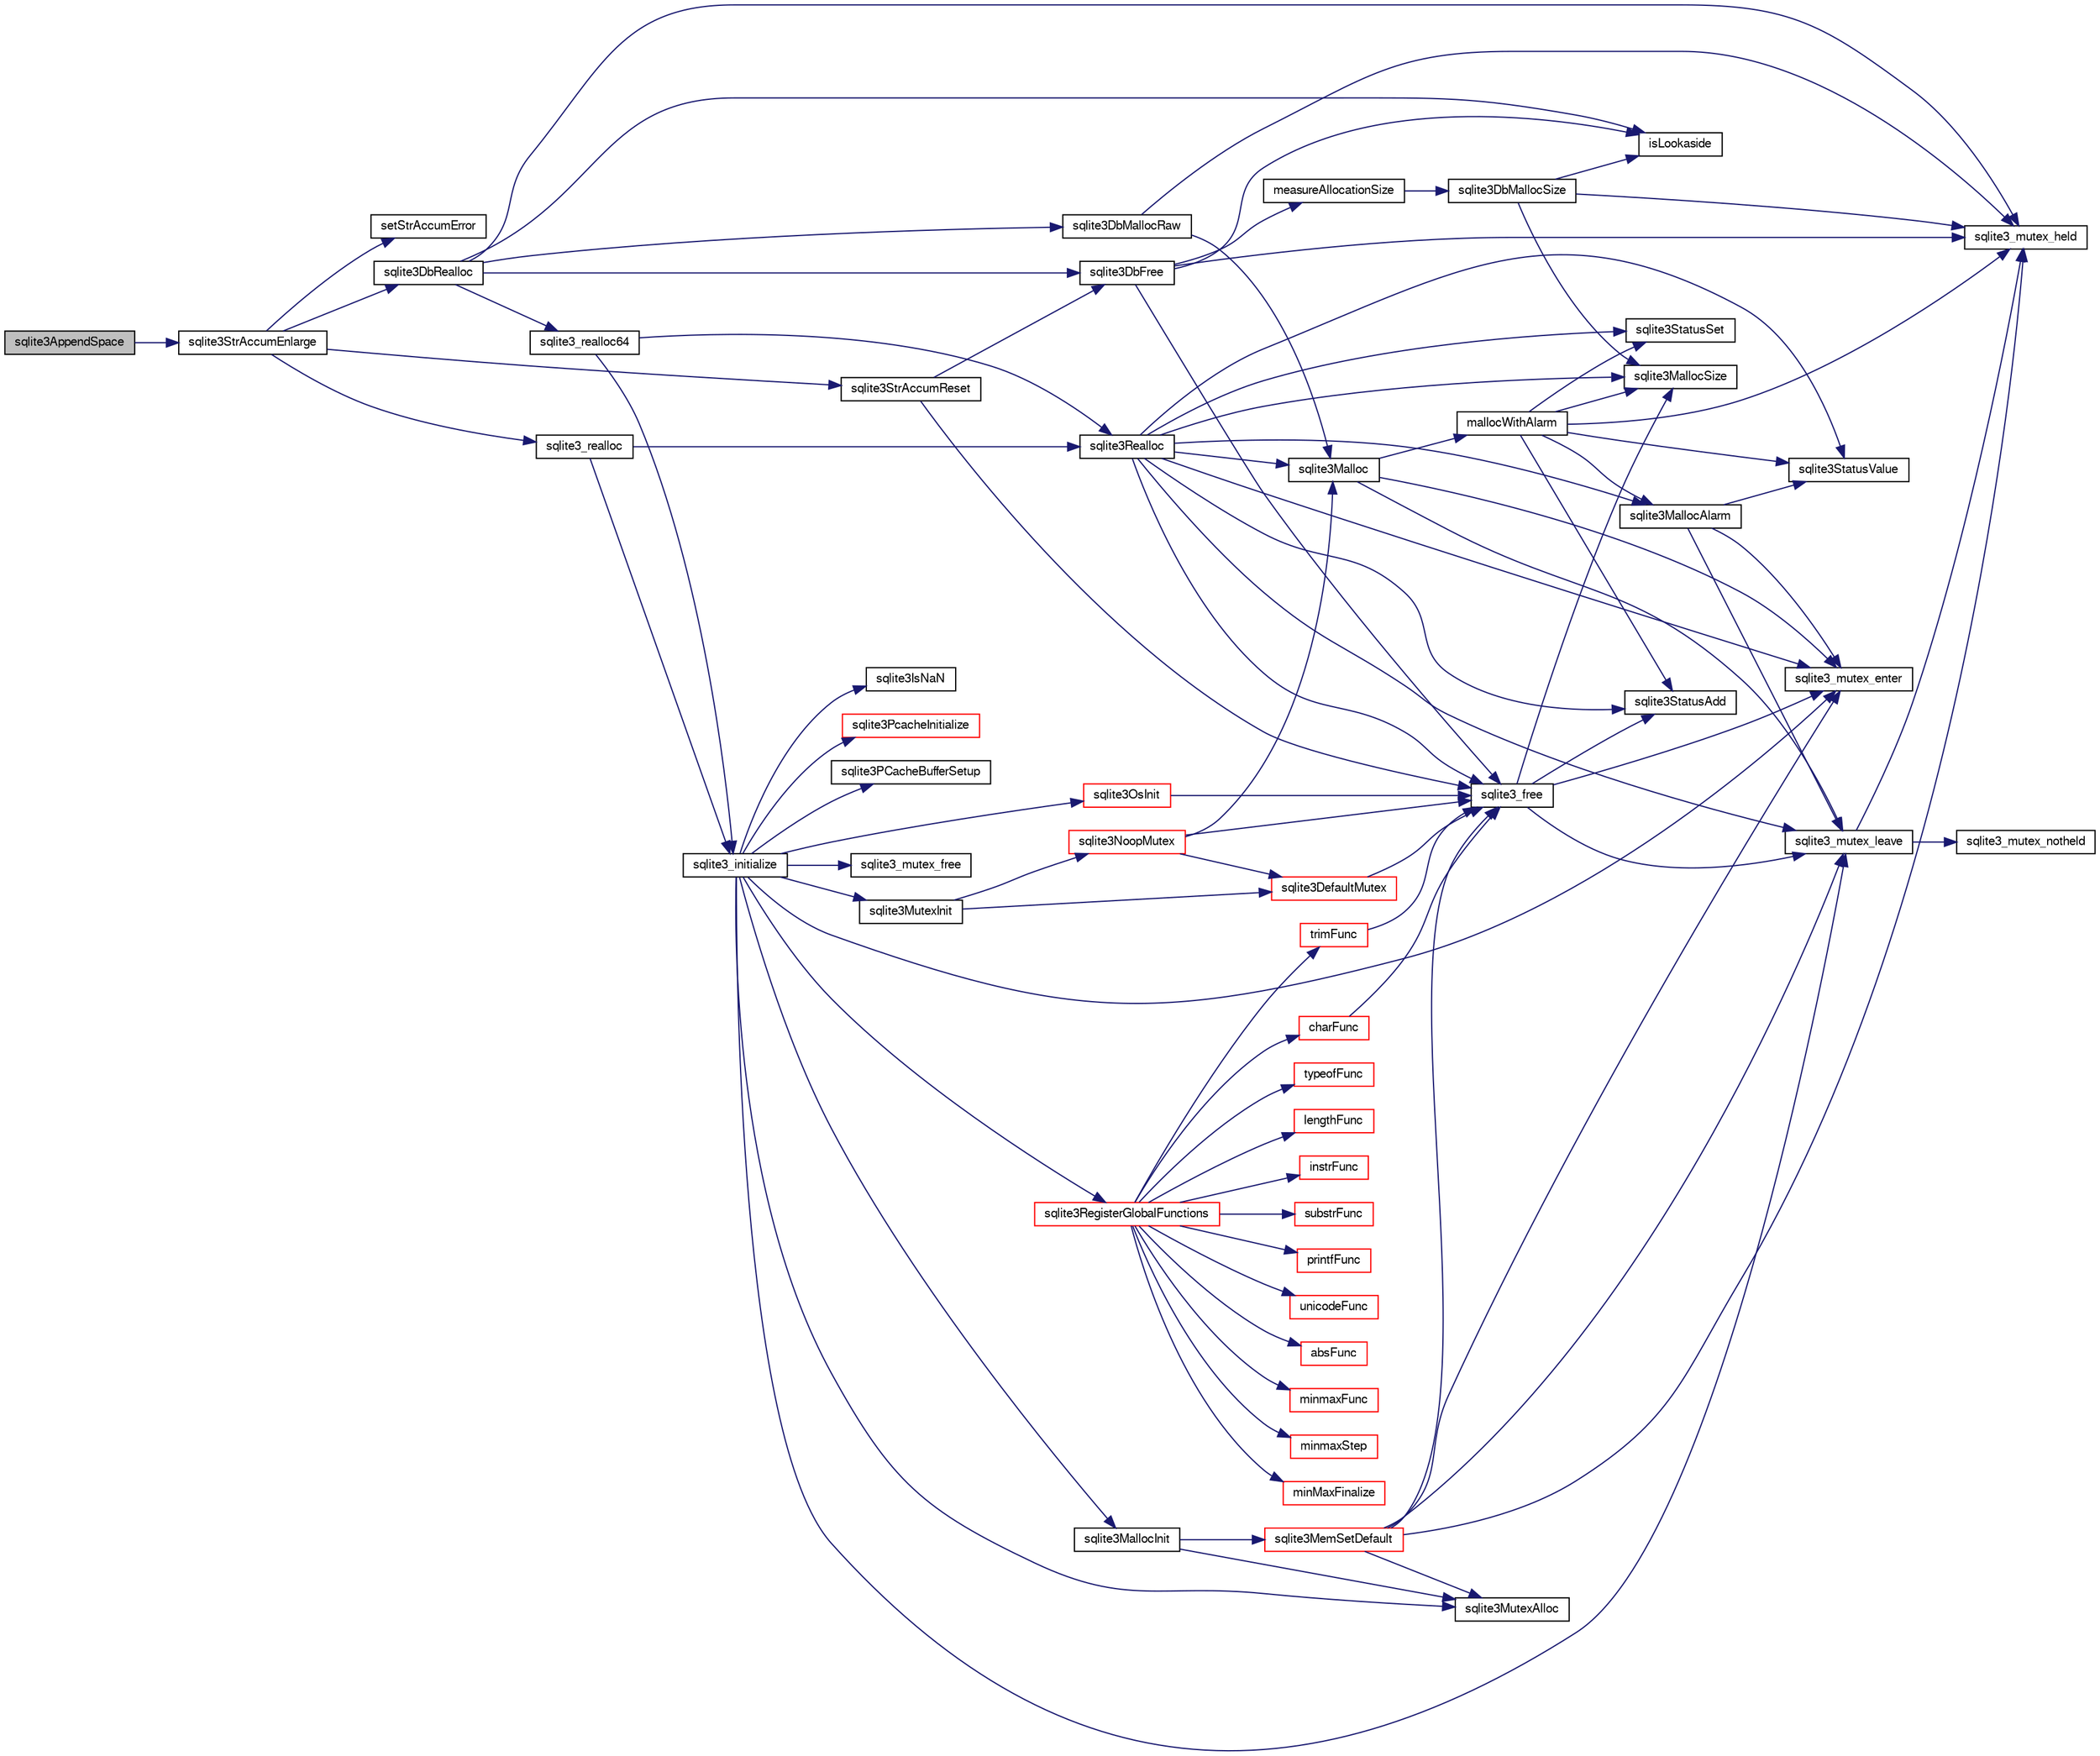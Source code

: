 digraph "sqlite3AppendSpace"
{
  edge [fontname="FreeSans",fontsize="10",labelfontname="FreeSans",labelfontsize="10"];
  node [fontname="FreeSans",fontsize="10",shape=record];
  rankdir="LR";
  Node419380 [label="sqlite3AppendSpace",height=0.2,width=0.4,color="black", fillcolor="grey75", style="filled", fontcolor="black"];
  Node419380 -> Node419381 [color="midnightblue",fontsize="10",style="solid",fontname="FreeSans"];
  Node419381 [label="sqlite3StrAccumEnlarge",height=0.2,width=0.4,color="black", fillcolor="white", style="filled",URL="$sqlite3_8c.html#a38976500a97c69d65086eeccca82dd96"];
  Node419381 -> Node419382 [color="midnightblue",fontsize="10",style="solid",fontname="FreeSans"];
  Node419382 [label="setStrAccumError",height=0.2,width=0.4,color="black", fillcolor="white", style="filled",URL="$sqlite3_8c.html#a3dc479a1fc8ba1ab8edfe51f8a0b102c"];
  Node419381 -> Node419383 [color="midnightblue",fontsize="10",style="solid",fontname="FreeSans"];
  Node419383 [label="sqlite3StrAccumReset",height=0.2,width=0.4,color="black", fillcolor="white", style="filled",URL="$sqlite3_8c.html#ad7e70f4ec9d2fa3a63a371e2c7c555d8"];
  Node419383 -> Node419384 [color="midnightblue",fontsize="10",style="solid",fontname="FreeSans"];
  Node419384 [label="sqlite3DbFree",height=0.2,width=0.4,color="black", fillcolor="white", style="filled",URL="$sqlite3_8c.html#ac70ab821a6607b4a1b909582dc37a069"];
  Node419384 -> Node419385 [color="midnightblue",fontsize="10",style="solid",fontname="FreeSans"];
  Node419385 [label="sqlite3_mutex_held",height=0.2,width=0.4,color="black", fillcolor="white", style="filled",URL="$sqlite3_8c.html#acf77da68932b6bc163c5e68547ecc3e7"];
  Node419384 -> Node419386 [color="midnightblue",fontsize="10",style="solid",fontname="FreeSans"];
  Node419386 [label="measureAllocationSize",height=0.2,width=0.4,color="black", fillcolor="white", style="filled",URL="$sqlite3_8c.html#a45731e644a22fdb756e2b6337224217a"];
  Node419386 -> Node419387 [color="midnightblue",fontsize="10",style="solid",fontname="FreeSans"];
  Node419387 [label="sqlite3DbMallocSize",height=0.2,width=0.4,color="black", fillcolor="white", style="filled",URL="$sqlite3_8c.html#aa397e5a8a03495203a0767abf0a71f86"];
  Node419387 -> Node419388 [color="midnightblue",fontsize="10",style="solid",fontname="FreeSans"];
  Node419388 [label="sqlite3MallocSize",height=0.2,width=0.4,color="black", fillcolor="white", style="filled",URL="$sqlite3_8c.html#acf5d2a5f35270bafb050bd2def576955"];
  Node419387 -> Node419385 [color="midnightblue",fontsize="10",style="solid",fontname="FreeSans"];
  Node419387 -> Node419389 [color="midnightblue",fontsize="10",style="solid",fontname="FreeSans"];
  Node419389 [label="isLookaside",height=0.2,width=0.4,color="black", fillcolor="white", style="filled",URL="$sqlite3_8c.html#a770fa05ff9717b75e16f4d968a77b897"];
  Node419384 -> Node419389 [color="midnightblue",fontsize="10",style="solid",fontname="FreeSans"];
  Node419384 -> Node419390 [color="midnightblue",fontsize="10",style="solid",fontname="FreeSans"];
  Node419390 [label="sqlite3_free",height=0.2,width=0.4,color="black", fillcolor="white", style="filled",URL="$sqlite3_8c.html#a6552349e36a8a691af5487999ab09519"];
  Node419390 -> Node419391 [color="midnightblue",fontsize="10",style="solid",fontname="FreeSans"];
  Node419391 [label="sqlite3_mutex_enter",height=0.2,width=0.4,color="black", fillcolor="white", style="filled",URL="$sqlite3_8c.html#a1c12cde690bd89f104de5cbad12a6bf5"];
  Node419390 -> Node419392 [color="midnightblue",fontsize="10",style="solid",fontname="FreeSans"];
  Node419392 [label="sqlite3StatusAdd",height=0.2,width=0.4,color="black", fillcolor="white", style="filled",URL="$sqlite3_8c.html#afa029f93586aeab4cc85360905dae9cd"];
  Node419390 -> Node419388 [color="midnightblue",fontsize="10",style="solid",fontname="FreeSans"];
  Node419390 -> Node419393 [color="midnightblue",fontsize="10",style="solid",fontname="FreeSans"];
  Node419393 [label="sqlite3_mutex_leave",height=0.2,width=0.4,color="black", fillcolor="white", style="filled",URL="$sqlite3_8c.html#a5838d235601dbd3c1fa993555c6bcc93"];
  Node419393 -> Node419385 [color="midnightblue",fontsize="10",style="solid",fontname="FreeSans"];
  Node419393 -> Node419394 [color="midnightblue",fontsize="10",style="solid",fontname="FreeSans"];
  Node419394 [label="sqlite3_mutex_notheld",height=0.2,width=0.4,color="black", fillcolor="white", style="filled",URL="$sqlite3_8c.html#a83967c837c1c000d3b5adcfaa688f5dc"];
  Node419383 -> Node419390 [color="midnightblue",fontsize="10",style="solid",fontname="FreeSans"];
  Node419381 -> Node419395 [color="midnightblue",fontsize="10",style="solid",fontname="FreeSans"];
  Node419395 [label="sqlite3DbRealloc",height=0.2,width=0.4,color="black", fillcolor="white", style="filled",URL="$sqlite3_8c.html#ae028f4902a9d29bcaf310ff289ee87dc"];
  Node419395 -> Node419385 [color="midnightblue",fontsize="10",style="solid",fontname="FreeSans"];
  Node419395 -> Node419396 [color="midnightblue",fontsize="10",style="solid",fontname="FreeSans"];
  Node419396 [label="sqlite3DbMallocRaw",height=0.2,width=0.4,color="black", fillcolor="white", style="filled",URL="$sqlite3_8c.html#abbe8be0cf7175e11ddc3e2218fad924e"];
  Node419396 -> Node419385 [color="midnightblue",fontsize="10",style="solid",fontname="FreeSans"];
  Node419396 -> Node419397 [color="midnightblue",fontsize="10",style="solid",fontname="FreeSans"];
  Node419397 [label="sqlite3Malloc",height=0.2,width=0.4,color="black", fillcolor="white", style="filled",URL="$sqlite3_8c.html#a361a2eaa846b1885f123abe46f5d8b2b"];
  Node419397 -> Node419391 [color="midnightblue",fontsize="10",style="solid",fontname="FreeSans"];
  Node419397 -> Node419398 [color="midnightblue",fontsize="10",style="solid",fontname="FreeSans"];
  Node419398 [label="mallocWithAlarm",height=0.2,width=0.4,color="black", fillcolor="white", style="filled",URL="$sqlite3_8c.html#ab070d5cf8e48ec8a6a43cf025d48598b"];
  Node419398 -> Node419385 [color="midnightblue",fontsize="10",style="solid",fontname="FreeSans"];
  Node419398 -> Node419399 [color="midnightblue",fontsize="10",style="solid",fontname="FreeSans"];
  Node419399 [label="sqlite3StatusSet",height=0.2,width=0.4,color="black", fillcolor="white", style="filled",URL="$sqlite3_8c.html#afec7586c01fcb5ea17dc9d7725a589d9"];
  Node419398 -> Node419400 [color="midnightblue",fontsize="10",style="solid",fontname="FreeSans"];
  Node419400 [label="sqlite3StatusValue",height=0.2,width=0.4,color="black", fillcolor="white", style="filled",URL="$sqlite3_8c.html#a30b8ac296c6e200c1fa57708d52c6ef6"];
  Node419398 -> Node419401 [color="midnightblue",fontsize="10",style="solid",fontname="FreeSans"];
  Node419401 [label="sqlite3MallocAlarm",height=0.2,width=0.4,color="black", fillcolor="white", style="filled",URL="$sqlite3_8c.html#ada66988e8471d1198f3219c062377508"];
  Node419401 -> Node419400 [color="midnightblue",fontsize="10",style="solid",fontname="FreeSans"];
  Node419401 -> Node419393 [color="midnightblue",fontsize="10",style="solid",fontname="FreeSans"];
  Node419401 -> Node419391 [color="midnightblue",fontsize="10",style="solid",fontname="FreeSans"];
  Node419398 -> Node419388 [color="midnightblue",fontsize="10",style="solid",fontname="FreeSans"];
  Node419398 -> Node419392 [color="midnightblue",fontsize="10",style="solid",fontname="FreeSans"];
  Node419397 -> Node419393 [color="midnightblue",fontsize="10",style="solid",fontname="FreeSans"];
  Node419395 -> Node419389 [color="midnightblue",fontsize="10",style="solid",fontname="FreeSans"];
  Node419395 -> Node419384 [color="midnightblue",fontsize="10",style="solid",fontname="FreeSans"];
  Node419395 -> Node419402 [color="midnightblue",fontsize="10",style="solid",fontname="FreeSans"];
  Node419402 [label="sqlite3_realloc64",height=0.2,width=0.4,color="black", fillcolor="white", style="filled",URL="$sqlite3_8c.html#a3765a714077ee547e811034236dc9ecd"];
  Node419402 -> Node419403 [color="midnightblue",fontsize="10",style="solid",fontname="FreeSans"];
  Node419403 [label="sqlite3_initialize",height=0.2,width=0.4,color="black", fillcolor="white", style="filled",URL="$sqlite3_8c.html#ab0c0ee2d5d4cf8b28e9572296a8861df"];
  Node419403 -> Node419404 [color="midnightblue",fontsize="10",style="solid",fontname="FreeSans"];
  Node419404 [label="sqlite3MutexInit",height=0.2,width=0.4,color="black", fillcolor="white", style="filled",URL="$sqlite3_8c.html#a7906afcdd1cdb3d0007eb932398a1158"];
  Node419404 -> Node419405 [color="midnightblue",fontsize="10",style="solid",fontname="FreeSans"];
  Node419405 [label="sqlite3DefaultMutex",height=0.2,width=0.4,color="red", fillcolor="white", style="filled",URL="$sqlite3_8c.html#ac895a71e325f9b2f9b862f737c17aca8"];
  Node419405 -> Node419390 [color="midnightblue",fontsize="10",style="solid",fontname="FreeSans"];
  Node419404 -> Node419414 [color="midnightblue",fontsize="10",style="solid",fontname="FreeSans"];
  Node419414 [label="sqlite3NoopMutex",height=0.2,width=0.4,color="red", fillcolor="white", style="filled",URL="$sqlite3_8c.html#a09742cde9ef371d94f8201d2cdb543e4"];
  Node419414 -> Node419397 [color="midnightblue",fontsize="10",style="solid",fontname="FreeSans"];
  Node419414 -> Node419390 [color="midnightblue",fontsize="10",style="solid",fontname="FreeSans"];
  Node419414 -> Node419405 [color="midnightblue",fontsize="10",style="solid",fontname="FreeSans"];
  Node419403 -> Node419422 [color="midnightblue",fontsize="10",style="solid",fontname="FreeSans"];
  Node419422 [label="sqlite3MutexAlloc",height=0.2,width=0.4,color="black", fillcolor="white", style="filled",URL="$sqlite3_8c.html#a0e3f432ee581f6876b590e7ad7e84e19"];
  Node419403 -> Node419391 [color="midnightblue",fontsize="10",style="solid",fontname="FreeSans"];
  Node419403 -> Node419423 [color="midnightblue",fontsize="10",style="solid",fontname="FreeSans"];
  Node419423 [label="sqlite3MallocInit",height=0.2,width=0.4,color="black", fillcolor="white", style="filled",URL="$sqlite3_8c.html#a9e06f9e7cad0d83ce80ab493c9533552"];
  Node419423 -> Node419424 [color="midnightblue",fontsize="10",style="solid",fontname="FreeSans"];
  Node419424 [label="sqlite3MemSetDefault",height=0.2,width=0.4,color="red", fillcolor="white", style="filled",URL="$sqlite3_8c.html#a162fbfd727e92c5f8f72625b5ff62549"];
  Node419424 -> Node419422 [color="midnightblue",fontsize="10",style="solid",fontname="FreeSans"];
  Node419424 -> Node419391 [color="midnightblue",fontsize="10",style="solid",fontname="FreeSans"];
  Node419424 -> Node419393 [color="midnightblue",fontsize="10",style="solid",fontname="FreeSans"];
  Node419424 -> Node419385 [color="midnightblue",fontsize="10",style="solid",fontname="FreeSans"];
  Node419424 -> Node419390 [color="midnightblue",fontsize="10",style="solid",fontname="FreeSans"];
  Node419423 -> Node419422 [color="midnightblue",fontsize="10",style="solid",fontname="FreeSans"];
  Node419403 -> Node419393 [color="midnightblue",fontsize="10",style="solid",fontname="FreeSans"];
  Node419403 -> Node419505 [color="midnightblue",fontsize="10",style="solid",fontname="FreeSans"];
  Node419505 [label="sqlite3RegisterGlobalFunctions",height=0.2,width=0.4,color="red", fillcolor="white", style="filled",URL="$sqlite3_8c.html#a9f75bd111010f29e1b8d74344473c4ec"];
  Node419505 -> Node419506 [color="midnightblue",fontsize="10",style="solid",fontname="FreeSans"];
  Node419506 [label="trimFunc",height=0.2,width=0.4,color="red", fillcolor="white", style="filled",URL="$sqlite3_8c.html#afad56dbe7f08139a630156e644b14704"];
  Node419506 -> Node419390 [color="midnightblue",fontsize="10",style="solid",fontname="FreeSans"];
  Node419505 -> Node419519 [color="midnightblue",fontsize="10",style="solid",fontname="FreeSans"];
  Node419519 [label="minmaxFunc",height=0.2,width=0.4,color="red", fillcolor="white", style="filled",URL="$sqlite3_8c.html#a4d00f48b948fd73cb70bcfd1efc0bfb0"];
  Node419505 -> Node419528 [color="midnightblue",fontsize="10",style="solid",fontname="FreeSans"];
  Node419528 [label="minmaxStep",height=0.2,width=0.4,color="red", fillcolor="white", style="filled",URL="$sqlite3_8c.html#a5b4c0da0f3b61d7ff25ebd30aa22cca4"];
  Node419505 -> Node419532 [color="midnightblue",fontsize="10",style="solid",fontname="FreeSans"];
  Node419532 [label="minMaxFinalize",height=0.2,width=0.4,color="red", fillcolor="white", style="filled",URL="$sqlite3_8c.html#a0439dd90934a2dee93517c50884d5924"];
  Node419505 -> Node419533 [color="midnightblue",fontsize="10",style="solid",fontname="FreeSans"];
  Node419533 [label="typeofFunc",height=0.2,width=0.4,color="red", fillcolor="white", style="filled",URL="$sqlite3_8c.html#aba6c564ff0d6b017de448469d0fb243f"];
  Node419505 -> Node419534 [color="midnightblue",fontsize="10",style="solid",fontname="FreeSans"];
  Node419534 [label="lengthFunc",height=0.2,width=0.4,color="red", fillcolor="white", style="filled",URL="$sqlite3_8c.html#affdabf006c37c26a1c3e325badb83546"];
  Node419505 -> Node419539 [color="midnightblue",fontsize="10",style="solid",fontname="FreeSans"];
  Node419539 [label="instrFunc",height=0.2,width=0.4,color="red", fillcolor="white", style="filled",URL="$sqlite3_8c.html#a8f86ca540b92ac28aaefaa126170cf8c"];
  Node419505 -> Node419541 [color="midnightblue",fontsize="10",style="solid",fontname="FreeSans"];
  Node419541 [label="substrFunc",height=0.2,width=0.4,color="red", fillcolor="white", style="filled",URL="$sqlite3_8c.html#a8a8739d9af5589338113371e440b2734"];
  Node419505 -> Node419546 [color="midnightblue",fontsize="10",style="solid",fontname="FreeSans"];
  Node419546 [label="printfFunc",height=0.2,width=0.4,color="red", fillcolor="white", style="filled",URL="$sqlite3_8c.html#a80ca21d434c7c5b6668bee721331dda8"];
  Node419505 -> Node419548 [color="midnightblue",fontsize="10",style="solid",fontname="FreeSans"];
  Node419548 [label="unicodeFunc",height=0.2,width=0.4,color="red", fillcolor="white", style="filled",URL="$sqlite3_8c.html#a1d3d012cbe2276d8d713be80884db355"];
  Node419505 -> Node419550 [color="midnightblue",fontsize="10",style="solid",fontname="FreeSans"];
  Node419550 [label="charFunc",height=0.2,width=0.4,color="red", fillcolor="white", style="filled",URL="$sqlite3_8c.html#ab9b72ce47fcea3c3b92e816435a0fd91"];
  Node419550 -> Node419390 [color="midnightblue",fontsize="10",style="solid",fontname="FreeSans"];
  Node419505 -> Node419551 [color="midnightblue",fontsize="10",style="solid",fontname="FreeSans"];
  Node419551 [label="absFunc",height=0.2,width=0.4,color="red", fillcolor="white", style="filled",URL="$sqlite3_8c.html#af271994a34f441432d50d7095e0ed23d"];
  Node419403 -> Node419655 [color="midnightblue",fontsize="10",style="solid",fontname="FreeSans"];
  Node419655 [label="sqlite3PcacheInitialize",height=0.2,width=0.4,color="red", fillcolor="white", style="filled",URL="$sqlite3_8c.html#a2902c61ddc88bea002c4d69fe4052b1f"];
  Node419403 -> Node419656 [color="midnightblue",fontsize="10",style="solid",fontname="FreeSans"];
  Node419656 [label="sqlite3OsInit",height=0.2,width=0.4,color="red", fillcolor="white", style="filled",URL="$sqlite3_8c.html#afeaa886fe1ca086a30fd278b1d069762"];
  Node419656 -> Node419390 [color="midnightblue",fontsize="10",style="solid",fontname="FreeSans"];
  Node419403 -> Node419660 [color="midnightblue",fontsize="10",style="solid",fontname="FreeSans"];
  Node419660 [label="sqlite3PCacheBufferSetup",height=0.2,width=0.4,color="black", fillcolor="white", style="filled",URL="$sqlite3_8c.html#ad18a1eebefdfbc4254f473f7b0101937"];
  Node419403 -> Node419661 [color="midnightblue",fontsize="10",style="solid",fontname="FreeSans"];
  Node419661 [label="sqlite3_mutex_free",height=0.2,width=0.4,color="black", fillcolor="white", style="filled",URL="$sqlite3_8c.html#a2db2e72e08f6873afa9c61b0ec726fec"];
  Node419403 -> Node419442 [color="midnightblue",fontsize="10",style="solid",fontname="FreeSans"];
  Node419442 [label="sqlite3IsNaN",height=0.2,width=0.4,color="black", fillcolor="white", style="filled",URL="$sqlite3_8c.html#aed4d78203877c3486765ccbc7feebb50"];
  Node419402 -> Node419588 [color="midnightblue",fontsize="10",style="solid",fontname="FreeSans"];
  Node419588 [label="sqlite3Realloc",height=0.2,width=0.4,color="black", fillcolor="white", style="filled",URL="$sqlite3_8c.html#ad53aefdfc088f622e23ffe838201fe22"];
  Node419588 -> Node419397 [color="midnightblue",fontsize="10",style="solid",fontname="FreeSans"];
  Node419588 -> Node419390 [color="midnightblue",fontsize="10",style="solid",fontname="FreeSans"];
  Node419588 -> Node419388 [color="midnightblue",fontsize="10",style="solid",fontname="FreeSans"];
  Node419588 -> Node419391 [color="midnightblue",fontsize="10",style="solid",fontname="FreeSans"];
  Node419588 -> Node419399 [color="midnightblue",fontsize="10",style="solid",fontname="FreeSans"];
  Node419588 -> Node419400 [color="midnightblue",fontsize="10",style="solid",fontname="FreeSans"];
  Node419588 -> Node419401 [color="midnightblue",fontsize="10",style="solid",fontname="FreeSans"];
  Node419588 -> Node419392 [color="midnightblue",fontsize="10",style="solid",fontname="FreeSans"];
  Node419588 -> Node419393 [color="midnightblue",fontsize="10",style="solid",fontname="FreeSans"];
  Node419381 -> Node419587 [color="midnightblue",fontsize="10",style="solid",fontname="FreeSans"];
  Node419587 [label="sqlite3_realloc",height=0.2,width=0.4,color="black", fillcolor="white", style="filled",URL="$sqlite3_8c.html#a822d9e42f6ab4b2ec803f311aeb9618d"];
  Node419587 -> Node419403 [color="midnightblue",fontsize="10",style="solid",fontname="FreeSans"];
  Node419587 -> Node419588 [color="midnightblue",fontsize="10",style="solid",fontname="FreeSans"];
}
